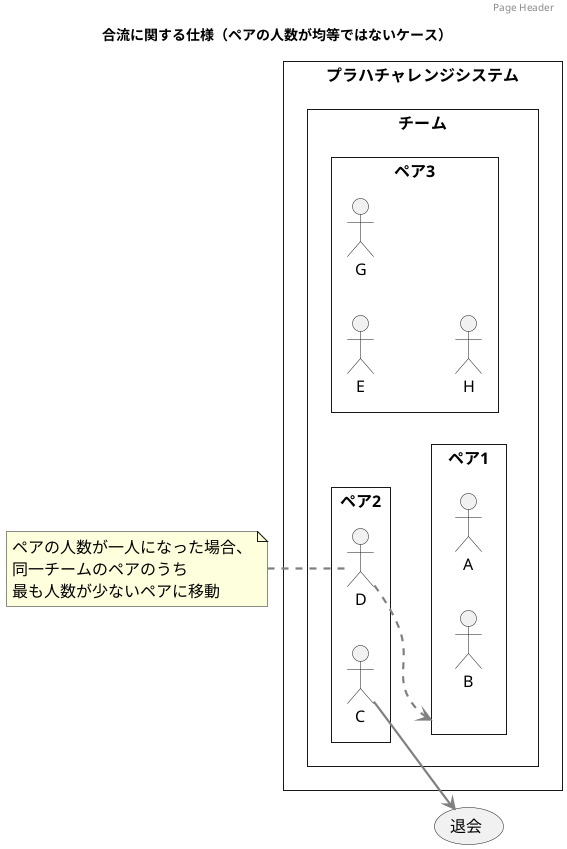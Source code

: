 @startuml Domain Model
skinparam style strictuml
skinparam DefaultFontName Arial
skinparam DefaultFontSize 16
skinparam DefaultFontStyle bold
skinparam ArrowThickness 2.2
skinparam ArrowColor #gray
hide empty members

header Page Header

title 合流に関する仕様（ペアの人数が均等ではないケース）


left to right direction
  usecase "退会" as Withdrawal

rectangle プラハチャレンジシステム as PCS {
    rectangle チーム as team {
      rectangle ペア1 as pair1 {
        :A: as A
        :B: as B
      }
      rectangle ペア2 as pair2 {
        :C: as C
        :D: as D
      }
      rectangle ペア3 as pair3 {
        :E: as F
        :G: as G
        :H: as H
      }
    }
}

Note left of D
  ペアの人数が一人になった場合、
  同一チームのペアのうち
  最も人数が少ないペアに移動
end note

C --> Withdrawal
D ..> pair1



@enduml